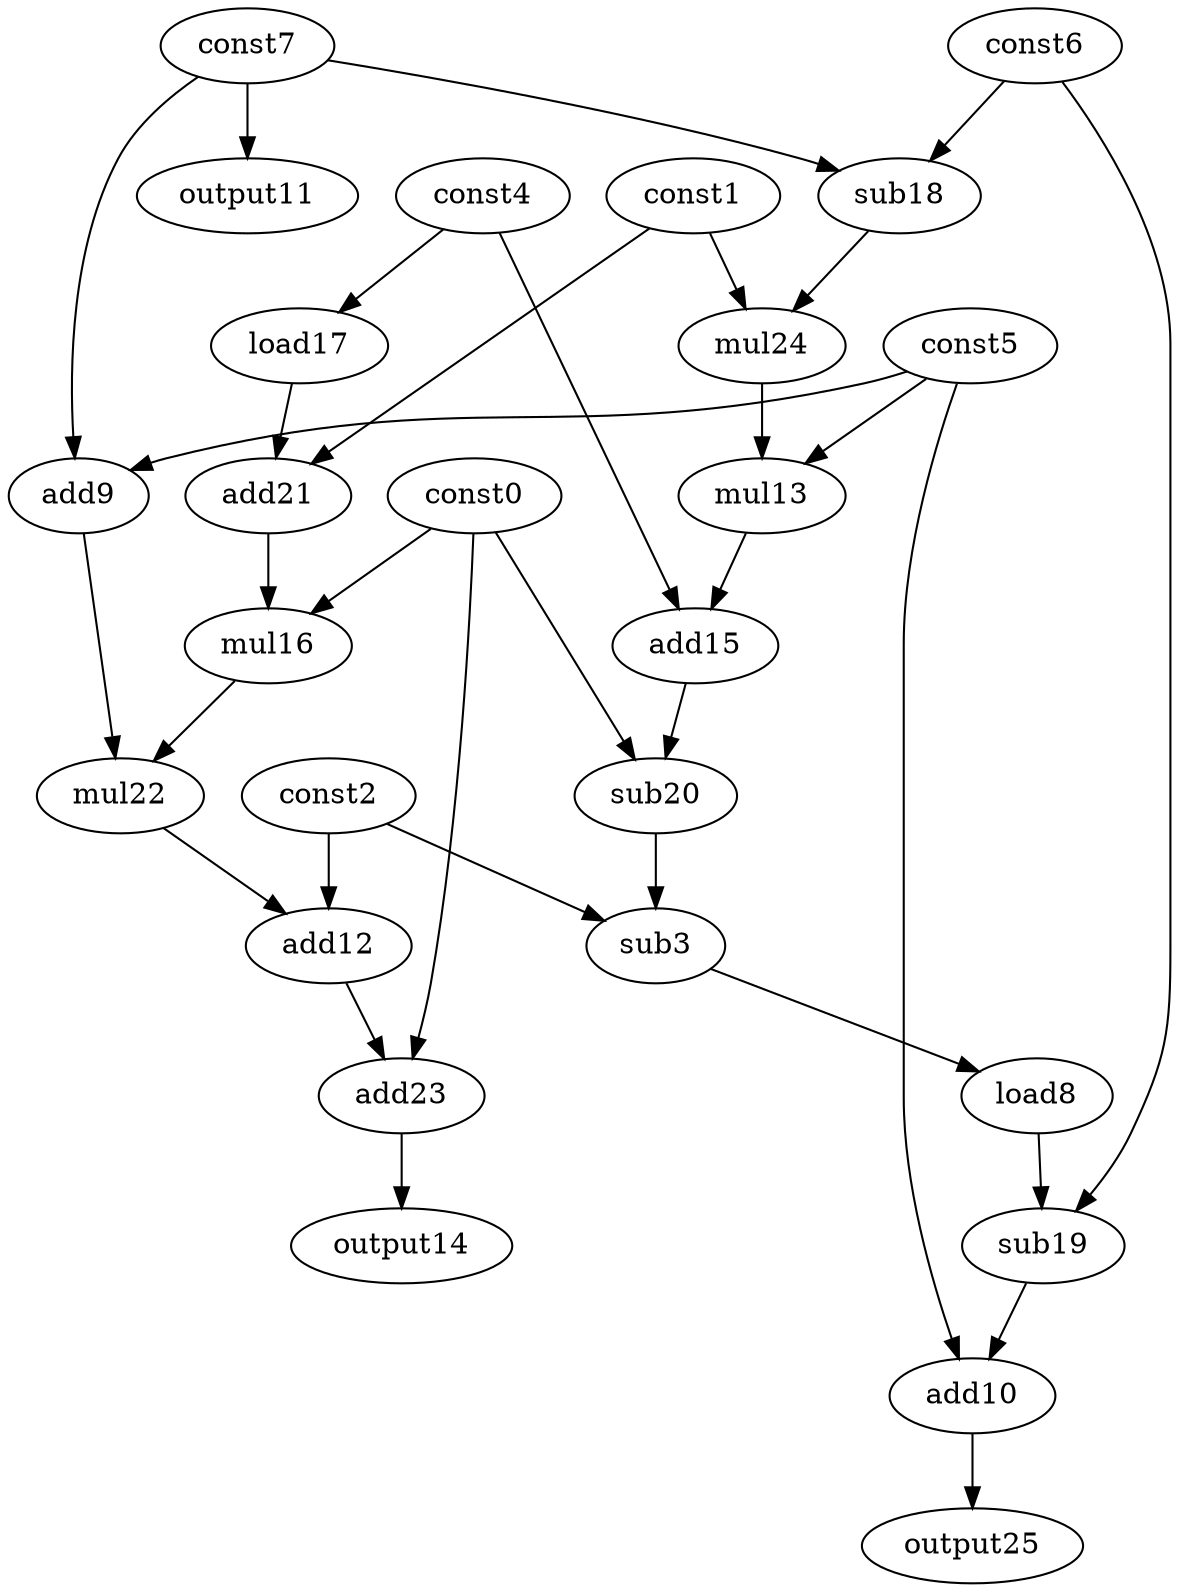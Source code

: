 digraph G { 
const0[opcode=const]; 
const1[opcode=const]; 
const2[opcode=const]; 
sub3[opcode=sub]; 
const4[opcode=const]; 
const5[opcode=const]; 
const6[opcode=const]; 
const7[opcode=const]; 
load8[opcode=load]; 
add9[opcode=add]; 
add10[opcode=add]; 
output11[opcode=output]; 
add12[opcode=add]; 
mul13[opcode=mul]; 
output14[opcode=output]; 
add15[opcode=add]; 
mul16[opcode=mul]; 
load17[opcode=load]; 
sub18[opcode=sub]; 
sub19[opcode=sub]; 
sub20[opcode=sub]; 
add21[opcode=add]; 
mul22[opcode=mul]; 
add23[opcode=add]; 
mul24[opcode=mul]; 
output25[opcode=output]; 
const5->add9[operand=0];
const7->add9[operand=1];
const7->output11[operand=0];
const4->load17[operand=0];
const6->sub18[operand=0];
const7->sub18[operand=1];
load17->add21[operand=0];
const1->add21[operand=1];
const1->mul24[operand=0];
sub18->mul24[operand=1];
mul24->mul13[operand=0];
const5->mul13[operand=1];
const0->mul16[operand=0];
add21->mul16[operand=1];
const4->add15[operand=0];
mul13->add15[operand=1];
mul16->mul22[operand=0];
add9->mul22[operand=1];
const2->add12[operand=0];
mul22->add12[operand=1];
const0->sub20[operand=0];
add15->sub20[operand=1];
const2->sub3[operand=0];
sub20->sub3[operand=1];
const0->add23[operand=0];
add12->add23[operand=1];
sub3->load8[operand=0];
add23->output14[operand=0];
load8->sub19[operand=0];
const6->sub19[operand=1];
sub19->add10[operand=0];
const5->add10[operand=1];
add10->output25[operand=0];
}
